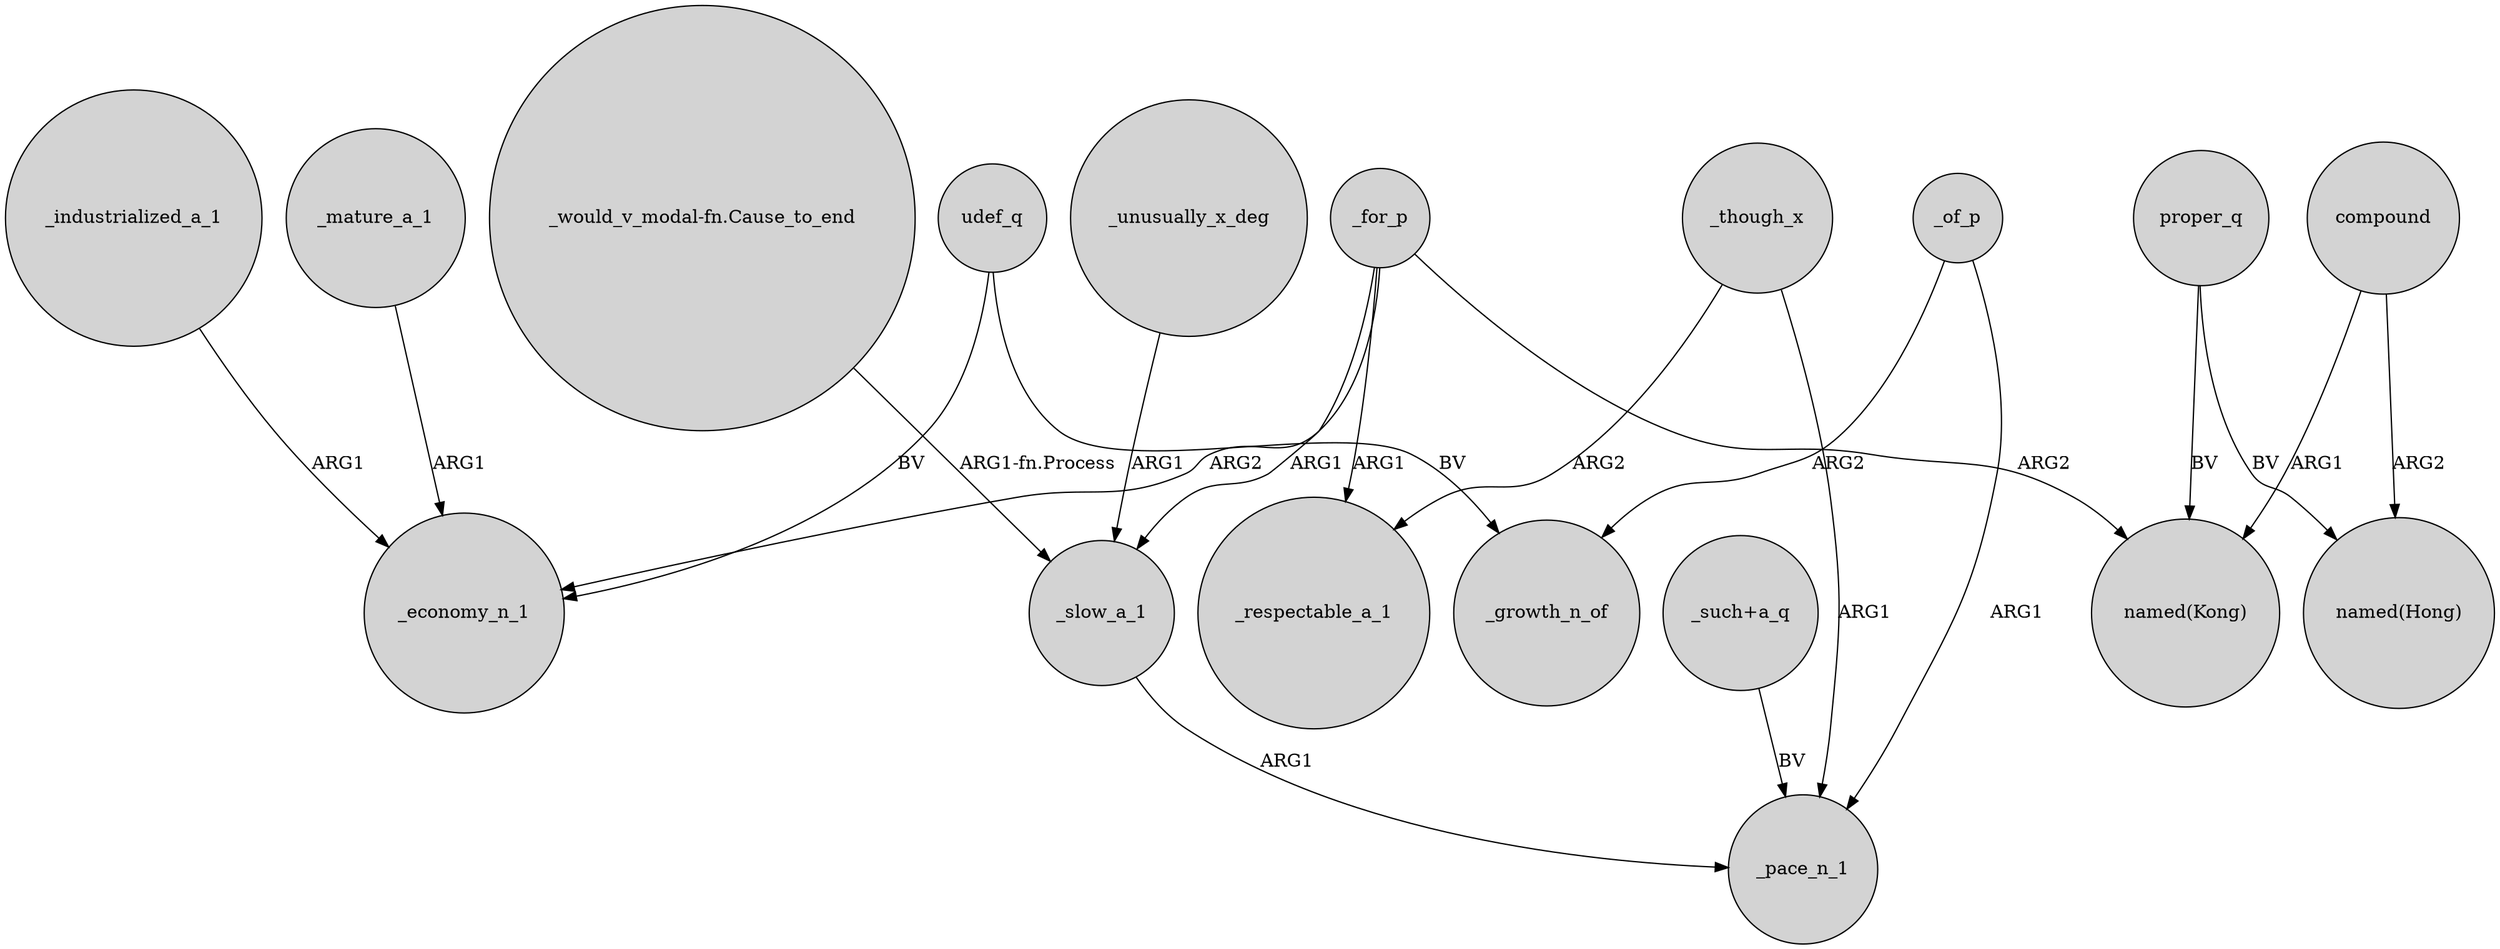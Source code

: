 digraph {
	node [shape=circle style=filled]
	_industrialized_a_1 -> _economy_n_1 [label=ARG1]
	_unusually_x_deg -> _slow_a_1 [label=ARG1]
	_though_x -> _pace_n_1 [label=ARG1]
	_of_p -> _pace_n_1 [label=ARG1]
	_for_p -> _slow_a_1 [label=ARG1]
	"_would_v_modal-fn.Cause_to_end" -> _slow_a_1 [label="ARG1-fn.Process"]
	udef_q -> _economy_n_1 [label=BV]
	proper_q -> "named(Kong)" [label=BV]
	_for_p -> "named(Kong)" [label=ARG2]
	_for_p -> _economy_n_1 [label=ARG2]
	compound -> "named(Hong)" [label=ARG2]
	_for_p -> _respectable_a_1 [label=ARG1]
	compound -> "named(Kong)" [label=ARG1]
	udef_q -> _growth_n_of [label=BV]
	_of_p -> _growth_n_of [label=ARG2]
	_though_x -> _respectable_a_1 [label=ARG2]
	_slow_a_1 -> _pace_n_1 [label=ARG1]
	proper_q -> "named(Hong)" [label=BV]
	_mature_a_1 -> _economy_n_1 [label=ARG1]
	"_such+a_q" -> _pace_n_1 [label=BV]
}
